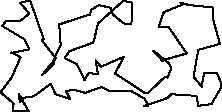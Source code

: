 unitsize(0.001cm);
// 23997.4
draw((2995,264)--(2581,121));
draw((2581,121)--(2656,128));
draw((2656,128)--(2592,248));
draw((2592,248)--(2347,388));
draw((2347,388)--(1962,389));
draw((1962,389)--(1828,456));
draw((1828,456)--(1541,354));
draw((1541,354)--(1346,408));
draw((1346,408)--(1203,385));
draw((1203,385)--(1272,246));
draw((1272,246)--(1017,333));
draw((1017,333)--(931,512));
draw((931,512)--(634,294));
draw((634,294)--(460,267));
draw((460,267)--(387,199));
draw((387,199)--(366,339));
draw((366,339)--(547,25));
draw((547,25)--(264,36));
draw((264,36)--(278,165));
draw((278,165)--(202,233));
draw((202,233)--(47,363));
draw((47,363)--(240,619));
draw((240,619)--(401,980));
draw((401,980)--(241,1069));
draw((241,1069)--(235,1059));
draw((235,1059)--(555,1121));
draw((555,1121)--(464,1302));
draw((464,1302)--(80,1533));
draw((80,1533)--(149,1629));
draw((149,1629)--(386,1616));
draw((386,1616)--(555,1753));
draw((555,1753)--(394,1944));
draw((394,1944)--(571,1982));
draw((571,1982)--(811,1295));
draw((811,1295)--(778,1282));
draw((778,1282)--(1021,962));
draw((1021,962)--(781,670));
draw((781,670)--(981,848));
draw((981,848)--(997,942));
draw((997,942)--(1009,1001));
draw((1009,1001)--(1109,1196));
draw((1109,1196)--(1082,1561));
draw((1082,1561)--(1632,1742));
draw((1632,1742)--(1623,1723));
draw((1623,1723)--(1646,1817));
draw((1646,1817)--(1787,1902));
draw((1787,1902)--(1994,1852));
draw((1994,1852)--(2028,1736));
draw((2028,1736)--(2221,1578));
draw((2221,1578)--(2356,1568));
draw((2356,1568)--(2374,1944));
draw((2374,1944)--(2214,1977));
draw((2214,1977)--(2050,1833));
draw((2050,1833)--(1768,1578));
draw((1768,1578)--(1699,1294));
draw((1699,1294)--(1677,1238));
draw((1677,1238)--(1264,1090));
draw((1264,1090)--(1179,969));
draw((1179,969)--(1393,859));
draw((1393,859)--(1529,581));
draw((1529,581)--(1604,706));
draw((1604,706)--(1766,678));
draw((1766,678)--(1766,692));
draw((1766,692)--(1725,927));
draw((1725,927)--(1819,814));
draw((1819,814)--(2223,990));
draw((2223,990)--(2067,694));
draw((2067,694)--(2334,523));
draw((2334,523)--(2597,349));
draw((2597,349)--(2658,360));
draw((2658,360)--(2944,632));
draw((2944,632)--(2993,624));
draw((2993,624)--(3060,781));
draw((3060,781)--(3023,871));
draw((3023,871)--(2740,1101));
draw((2740,1101)--(2901,920));
draw((2901,920)--(2982,949));
draw((2982,949)--(3332,1049));
draw((3332,1049)--(3007,1524));
draw((3007,1524)--(2834,1512));
draw((2834,1512)--(2927,1777));
draw((2927,1777)--(3248,1906));
draw((3248,1906)--(3220,1945));
draw((3220,1945)--(3373,1902));
draw((3373,1902)--(3786,1862));
draw((3786,1862)--(3805,1619));
draw((3805,1619)--(3918,1217));
draw((3918,1217)--(3535,1112));
draw((3535,1112)--(3452,637));
draw((3452,637)--(3600,459));
draw((3600,459)--(3599,514));
draw((3599,514)--(3642,699));
draw((3642,699)--(3868,697));
draw((3868,697)--(3935,540));
draw((3935,540)--(3946,459));
draw((3946,459)--(3766,154));
draw((3766,154)--(3538,125));
draw((3538,125)--(3503,301));
draw((3503,301)--(3062,329));
draw((3062,329)--(2995,264));

